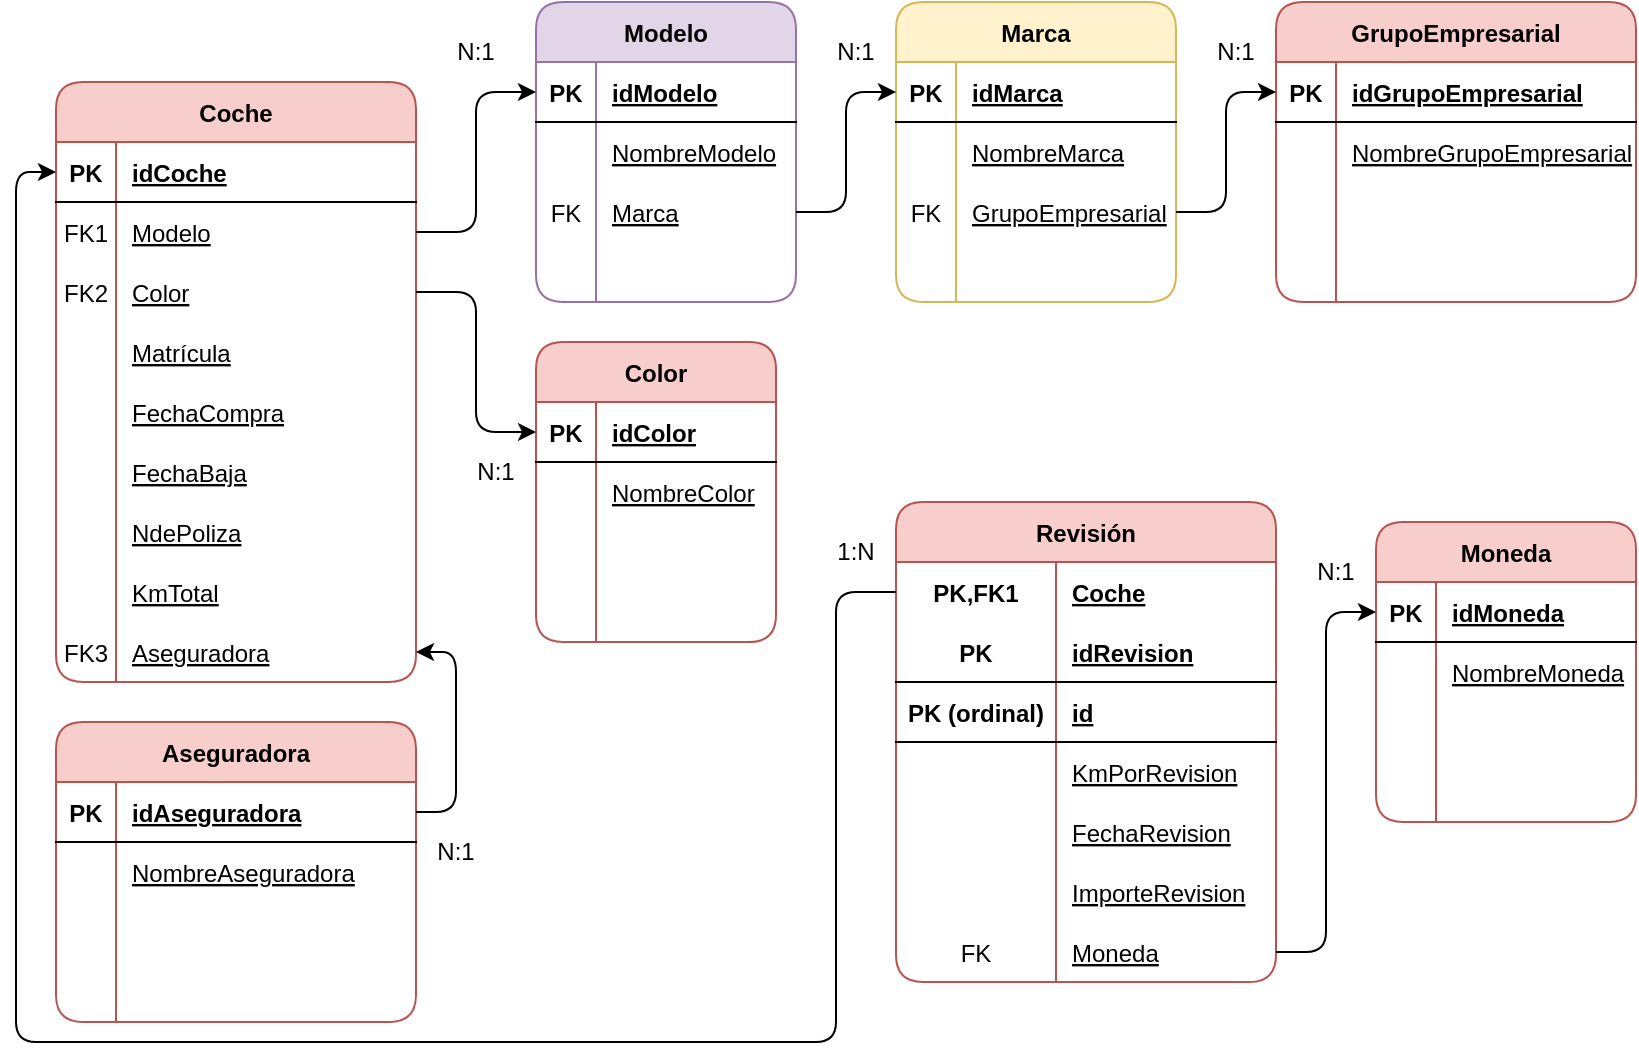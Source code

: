 <mxfile version="20.8.10" type="device"><diagram id="mhUlkjamxZg_datgWTIR" name="Página-1"><mxGraphModel dx="1120" dy="532" grid="1" gridSize="10" guides="1" tooltips="1" connect="1" arrows="1" fold="1" page="1" pageScale="1" pageWidth="850" pageHeight="1100" background="none" math="0" shadow="0"><root><mxCell id="0"/><mxCell id="1" parent="0"/><mxCell id="aN_rEs6TpznQqM1NYrfP-1" value="Coche" style="shape=table;startSize=30;container=1;collapsible=1;childLayout=tableLayout;fixedRows=1;rowLines=0;fontStyle=1;align=center;resizeLast=1;fillColor=#f8cecc;strokeColor=#b85450;rounded=1;" parent="1" vertex="1"><mxGeometry x="50" y="360" width="180" height="300" as="geometry"/></mxCell><mxCell id="aN_rEs6TpznQqM1NYrfP-2" value="" style="shape=tableRow;horizontal=0;startSize=0;swimlaneHead=0;swimlaneBody=0;fillColor=none;collapsible=0;dropTarget=0;points=[[0,0.5],[1,0.5]];portConstraint=eastwest;top=0;left=0;right=0;bottom=1;rounded=1;" parent="aN_rEs6TpznQqM1NYrfP-1" vertex="1"><mxGeometry y="30" width="180" height="30" as="geometry"/></mxCell><mxCell id="aN_rEs6TpznQqM1NYrfP-3" value="PK" style="shape=partialRectangle;connectable=0;fillColor=none;top=0;left=0;bottom=0;right=0;fontStyle=1;overflow=hidden;rounded=1;" parent="aN_rEs6TpznQqM1NYrfP-2" vertex="1"><mxGeometry width="30" height="30" as="geometry"><mxRectangle width="30" height="30" as="alternateBounds"/></mxGeometry></mxCell><mxCell id="aN_rEs6TpznQqM1NYrfP-4" value="idCoche" style="shape=partialRectangle;connectable=0;fillColor=none;top=0;left=0;bottom=0;right=0;align=left;spacingLeft=6;fontStyle=5;overflow=hidden;rounded=1;" parent="aN_rEs6TpznQqM1NYrfP-2" vertex="1"><mxGeometry x="30" width="150" height="30" as="geometry"><mxRectangle width="150" height="30" as="alternateBounds"/></mxGeometry></mxCell><mxCell id="aN_rEs6TpznQqM1NYrfP-5" value="" style="shape=tableRow;horizontal=0;startSize=0;swimlaneHead=0;swimlaneBody=0;fillColor=none;collapsible=0;dropTarget=0;points=[[0,0.5],[1,0.5]];portConstraint=eastwest;top=0;left=0;right=0;bottom=0;rounded=1;" parent="aN_rEs6TpznQqM1NYrfP-1" vertex="1"><mxGeometry y="60" width="180" height="30" as="geometry"/></mxCell><mxCell id="aN_rEs6TpznQqM1NYrfP-6" value="FK1" style="shape=partialRectangle;connectable=0;fillColor=none;top=0;left=0;bottom=0;right=0;editable=1;overflow=hidden;rounded=1;" parent="aN_rEs6TpznQqM1NYrfP-5" vertex="1"><mxGeometry width="30" height="30" as="geometry"><mxRectangle width="30" height="30" as="alternateBounds"/></mxGeometry></mxCell><mxCell id="aN_rEs6TpznQqM1NYrfP-7" value="Modelo" style="shape=partialRectangle;connectable=0;fillColor=none;top=0;left=0;bottom=0;right=0;align=left;spacingLeft=6;overflow=hidden;fontStyle=4;rounded=1;" parent="aN_rEs6TpznQqM1NYrfP-5" vertex="1"><mxGeometry x="30" width="150" height="30" as="geometry"><mxRectangle width="150" height="30" as="alternateBounds"/></mxGeometry></mxCell><mxCell id="aN_rEs6TpznQqM1NYrfP-8" value="" style="shape=tableRow;horizontal=0;startSize=0;swimlaneHead=0;swimlaneBody=0;fillColor=none;collapsible=0;dropTarget=0;points=[[0,0.5],[1,0.5]];portConstraint=eastwest;top=0;left=0;right=0;bottom=0;rounded=1;" parent="aN_rEs6TpznQqM1NYrfP-1" vertex="1"><mxGeometry y="90" width="180" height="30" as="geometry"/></mxCell><mxCell id="aN_rEs6TpznQqM1NYrfP-9" value="FK2" style="shape=partialRectangle;connectable=0;fillColor=none;top=0;left=0;bottom=0;right=0;editable=1;overflow=hidden;rounded=1;" parent="aN_rEs6TpznQqM1NYrfP-8" vertex="1"><mxGeometry width="30" height="30" as="geometry"><mxRectangle width="30" height="30" as="alternateBounds"/></mxGeometry></mxCell><mxCell id="aN_rEs6TpznQqM1NYrfP-10" value="Color" style="shape=partialRectangle;connectable=0;fillColor=none;top=0;left=0;bottom=0;right=0;align=left;spacingLeft=6;overflow=hidden;fontStyle=4;rounded=1;" parent="aN_rEs6TpznQqM1NYrfP-8" vertex="1"><mxGeometry x="30" width="150" height="30" as="geometry"><mxRectangle width="150" height="30" as="alternateBounds"/></mxGeometry></mxCell><mxCell id="aN_rEs6TpznQqM1NYrfP-11" value="" style="shape=tableRow;horizontal=0;startSize=0;swimlaneHead=0;swimlaneBody=0;fillColor=none;collapsible=0;dropTarget=0;points=[[0,0.5],[1,0.5]];portConstraint=eastwest;top=0;left=0;right=0;bottom=0;rounded=1;" parent="aN_rEs6TpznQqM1NYrfP-1" vertex="1"><mxGeometry y="120" width="180" height="30" as="geometry"/></mxCell><mxCell id="aN_rEs6TpznQqM1NYrfP-12" value="" style="shape=partialRectangle;connectable=0;fillColor=none;top=0;left=0;bottom=0;right=0;editable=1;overflow=hidden;rounded=1;" parent="aN_rEs6TpznQqM1NYrfP-11" vertex="1"><mxGeometry width="30" height="30" as="geometry"><mxRectangle width="30" height="30" as="alternateBounds"/></mxGeometry></mxCell><mxCell id="aN_rEs6TpznQqM1NYrfP-13" value="Matrícula" style="shape=partialRectangle;connectable=0;fillColor=none;top=0;left=0;bottom=0;right=0;align=left;spacingLeft=6;overflow=hidden;fontStyle=4;rounded=1;" parent="aN_rEs6TpznQqM1NYrfP-11" vertex="1"><mxGeometry x="30" width="150" height="30" as="geometry"><mxRectangle width="150" height="30" as="alternateBounds"/></mxGeometry></mxCell><mxCell id="aN_rEs6TpznQqM1NYrfP-17" value="" style="shape=tableRow;horizontal=0;startSize=0;swimlaneHead=0;swimlaneBody=0;fillColor=none;collapsible=0;dropTarget=0;points=[[0,0.5],[1,0.5]];portConstraint=eastwest;top=0;left=0;right=0;bottom=0;rounded=1;" parent="aN_rEs6TpznQqM1NYrfP-1" vertex="1"><mxGeometry y="150" width="180" height="30" as="geometry"/></mxCell><mxCell id="aN_rEs6TpznQqM1NYrfP-18" value="" style="shape=partialRectangle;connectable=0;fillColor=none;top=0;left=0;bottom=0;right=0;editable=1;overflow=hidden;rounded=1;" parent="aN_rEs6TpznQqM1NYrfP-17" vertex="1"><mxGeometry width="30" height="30" as="geometry"><mxRectangle width="30" height="30" as="alternateBounds"/></mxGeometry></mxCell><mxCell id="aN_rEs6TpznQqM1NYrfP-19" value="FechaCompra" style="shape=partialRectangle;connectable=0;fillColor=none;top=0;left=0;bottom=0;right=0;align=left;spacingLeft=6;overflow=hidden;fontStyle=4;rounded=1;" parent="aN_rEs6TpznQqM1NYrfP-17" vertex="1"><mxGeometry x="30" width="150" height="30" as="geometry"><mxRectangle width="150" height="30" as="alternateBounds"/></mxGeometry></mxCell><mxCell id="aN_rEs6TpznQqM1NYrfP-20" value="" style="shape=tableRow;horizontal=0;startSize=0;swimlaneHead=0;swimlaneBody=0;fillColor=none;collapsible=0;dropTarget=0;points=[[0,0.5],[1,0.5]];portConstraint=eastwest;top=0;left=0;right=0;bottom=0;rounded=1;" parent="aN_rEs6TpznQqM1NYrfP-1" vertex="1"><mxGeometry y="180" width="180" height="30" as="geometry"/></mxCell><mxCell id="aN_rEs6TpznQqM1NYrfP-21" value="" style="shape=partialRectangle;connectable=0;fillColor=none;top=0;left=0;bottom=0;right=0;editable=1;overflow=hidden;rounded=1;" parent="aN_rEs6TpznQqM1NYrfP-20" vertex="1"><mxGeometry width="30" height="30" as="geometry"><mxRectangle width="30" height="30" as="alternateBounds"/></mxGeometry></mxCell><mxCell id="aN_rEs6TpznQqM1NYrfP-22" value="FechaBaja" style="shape=partialRectangle;connectable=0;fillColor=none;top=0;left=0;bottom=0;right=0;align=left;spacingLeft=6;overflow=hidden;fontStyle=4;rounded=1;" parent="aN_rEs6TpznQqM1NYrfP-20" vertex="1"><mxGeometry x="30" width="150" height="30" as="geometry"><mxRectangle width="150" height="30" as="alternateBounds"/></mxGeometry></mxCell><mxCell id="aN_rEs6TpznQqM1NYrfP-45" value="" style="shape=tableRow;horizontal=0;startSize=0;swimlaneHead=0;swimlaneBody=0;fillColor=none;collapsible=0;dropTarget=0;points=[[0,0.5],[1,0.5]];portConstraint=eastwest;top=0;left=0;right=0;bottom=0;rounded=1;" parent="aN_rEs6TpznQqM1NYrfP-1" vertex="1"><mxGeometry y="210" width="180" height="30" as="geometry"/></mxCell><mxCell id="aN_rEs6TpznQqM1NYrfP-46" value="" style="shape=partialRectangle;connectable=0;fillColor=none;top=0;left=0;bottom=0;right=0;editable=1;overflow=hidden;rounded=1;" parent="aN_rEs6TpznQqM1NYrfP-45" vertex="1"><mxGeometry width="30" height="30" as="geometry"><mxRectangle width="30" height="30" as="alternateBounds"/></mxGeometry></mxCell><mxCell id="aN_rEs6TpznQqM1NYrfP-47" value="NdePoliza" style="shape=partialRectangle;connectable=0;fillColor=none;top=0;left=0;bottom=0;right=0;align=left;spacingLeft=6;overflow=hidden;fontStyle=4;rounded=1;" parent="aN_rEs6TpznQqM1NYrfP-45" vertex="1"><mxGeometry x="30" width="150" height="30" as="geometry"><mxRectangle width="150" height="30" as="alternateBounds"/></mxGeometry></mxCell><mxCell id="aN_rEs6TpznQqM1NYrfP-14" value="" style="shape=tableRow;horizontal=0;startSize=0;swimlaneHead=0;swimlaneBody=0;fillColor=none;collapsible=0;dropTarget=0;points=[[0,0.5],[1,0.5]];portConstraint=eastwest;top=0;left=0;right=0;bottom=0;rounded=1;" parent="aN_rEs6TpznQqM1NYrfP-1" vertex="1"><mxGeometry y="240" width="180" height="30" as="geometry"/></mxCell><mxCell id="aN_rEs6TpznQqM1NYrfP-15" value="" style="shape=partialRectangle;connectable=0;fillColor=none;top=0;left=0;bottom=0;right=0;editable=1;overflow=hidden;rounded=1;" parent="aN_rEs6TpznQqM1NYrfP-14" vertex="1"><mxGeometry width="30" height="30" as="geometry"><mxRectangle width="30" height="30" as="alternateBounds"/></mxGeometry></mxCell><mxCell id="aN_rEs6TpznQqM1NYrfP-16" value="KmTotal" style="shape=partialRectangle;connectable=0;fillColor=none;top=0;left=0;bottom=0;right=0;align=left;spacingLeft=6;overflow=hidden;fontStyle=4;rounded=1;" parent="aN_rEs6TpznQqM1NYrfP-14" vertex="1"><mxGeometry x="30" width="150" height="30" as="geometry"><mxRectangle width="150" height="30" as="alternateBounds"/></mxGeometry></mxCell><mxCell id="aN_rEs6TpznQqM1NYrfP-48" value="" style="shape=tableRow;horizontal=0;startSize=0;swimlaneHead=0;swimlaneBody=0;fillColor=none;collapsible=0;dropTarget=0;points=[[0,0.5],[1,0.5]];portConstraint=eastwest;top=0;left=0;right=0;bottom=0;rounded=1;" parent="aN_rEs6TpznQqM1NYrfP-1" vertex="1"><mxGeometry y="270" width="180" height="30" as="geometry"/></mxCell><mxCell id="aN_rEs6TpznQqM1NYrfP-49" value="FK3" style="shape=partialRectangle;connectable=0;fillColor=none;top=0;left=0;bottom=0;right=0;editable=1;overflow=hidden;rounded=1;" parent="aN_rEs6TpznQqM1NYrfP-48" vertex="1"><mxGeometry width="30" height="30" as="geometry"><mxRectangle width="30" height="30" as="alternateBounds"/></mxGeometry></mxCell><mxCell id="aN_rEs6TpznQqM1NYrfP-50" value="Aseguradora" style="shape=partialRectangle;connectable=0;fillColor=none;top=0;left=0;bottom=0;right=0;align=left;spacingLeft=6;overflow=hidden;fontStyle=4;rounded=1;" parent="aN_rEs6TpznQqM1NYrfP-48" vertex="1"><mxGeometry x="30" width="150" height="30" as="geometry"><mxRectangle width="150" height="30" as="alternateBounds"/></mxGeometry></mxCell><mxCell id="aN_rEs6TpznQqM1NYrfP-51" value="Modelo" style="shape=table;startSize=30;container=1;collapsible=1;childLayout=tableLayout;fixedRows=1;rowLines=0;fontStyle=1;align=center;resizeLast=1;fillColor=#e1d5e7;strokeColor=#9673a6;rounded=1;" parent="1" vertex="1"><mxGeometry x="290" y="320" width="130" height="150" as="geometry"/></mxCell><mxCell id="aN_rEs6TpznQqM1NYrfP-52" value="" style="shape=tableRow;horizontal=0;startSize=0;swimlaneHead=0;swimlaneBody=0;fillColor=none;collapsible=0;dropTarget=0;points=[[0,0.5],[1,0.5]];portConstraint=eastwest;top=0;left=0;right=0;bottom=1;rounded=1;" parent="aN_rEs6TpznQqM1NYrfP-51" vertex="1"><mxGeometry y="30" width="130" height="30" as="geometry"/></mxCell><mxCell id="aN_rEs6TpznQqM1NYrfP-53" value="PK" style="shape=partialRectangle;connectable=0;fillColor=none;top=0;left=0;bottom=0;right=0;fontStyle=1;overflow=hidden;rounded=1;" parent="aN_rEs6TpznQqM1NYrfP-52" vertex="1"><mxGeometry width="30" height="30" as="geometry"><mxRectangle width="30" height="30" as="alternateBounds"/></mxGeometry></mxCell><mxCell id="aN_rEs6TpznQqM1NYrfP-54" value="idModelo" style="shape=partialRectangle;connectable=0;fillColor=none;top=0;left=0;bottom=0;right=0;align=left;spacingLeft=6;fontStyle=5;overflow=hidden;rounded=1;" parent="aN_rEs6TpznQqM1NYrfP-52" vertex="1"><mxGeometry x="30" width="100" height="30" as="geometry"><mxRectangle width="100" height="30" as="alternateBounds"/></mxGeometry></mxCell><mxCell id="aN_rEs6TpznQqM1NYrfP-55" value="" style="shape=tableRow;horizontal=0;startSize=0;swimlaneHead=0;swimlaneBody=0;fillColor=none;collapsible=0;dropTarget=0;points=[[0,0.5],[1,0.5]];portConstraint=eastwest;top=0;left=0;right=0;bottom=0;rounded=1;" parent="aN_rEs6TpznQqM1NYrfP-51" vertex="1"><mxGeometry y="60" width="130" height="30" as="geometry"/></mxCell><mxCell id="aN_rEs6TpznQqM1NYrfP-56" value="" style="shape=partialRectangle;connectable=0;fillColor=none;top=0;left=0;bottom=0;right=0;editable=1;overflow=hidden;rounded=1;" parent="aN_rEs6TpznQqM1NYrfP-55" vertex="1"><mxGeometry width="30" height="30" as="geometry"><mxRectangle width="30" height="30" as="alternateBounds"/></mxGeometry></mxCell><mxCell id="aN_rEs6TpznQqM1NYrfP-57" value="NombreModelo" style="shape=partialRectangle;connectable=0;fillColor=none;top=0;left=0;bottom=0;right=0;align=left;spacingLeft=6;overflow=hidden;fontStyle=4;rounded=1;" parent="aN_rEs6TpznQqM1NYrfP-55" vertex="1"><mxGeometry x="30" width="100" height="30" as="geometry"><mxRectangle width="100" height="30" as="alternateBounds"/></mxGeometry></mxCell><mxCell id="aN_rEs6TpznQqM1NYrfP-58" value="" style="shape=tableRow;horizontal=0;startSize=0;swimlaneHead=0;swimlaneBody=0;fillColor=none;collapsible=0;dropTarget=0;points=[[0,0.5],[1,0.5]];portConstraint=eastwest;top=0;left=0;right=0;bottom=0;rounded=1;" parent="aN_rEs6TpznQqM1NYrfP-51" vertex="1"><mxGeometry y="90" width="130" height="30" as="geometry"/></mxCell><mxCell id="aN_rEs6TpznQqM1NYrfP-59" value="FK" style="shape=partialRectangle;connectable=0;fillColor=none;top=0;left=0;bottom=0;right=0;editable=1;overflow=hidden;rounded=1;" parent="aN_rEs6TpznQqM1NYrfP-58" vertex="1"><mxGeometry width="30" height="30" as="geometry"><mxRectangle width="30" height="30" as="alternateBounds"/></mxGeometry></mxCell><mxCell id="aN_rEs6TpznQqM1NYrfP-60" value="Marca" style="shape=partialRectangle;connectable=0;fillColor=none;top=0;left=0;bottom=0;right=0;align=left;spacingLeft=6;overflow=hidden;fontStyle=4;rounded=1;" parent="aN_rEs6TpznQqM1NYrfP-58" vertex="1"><mxGeometry x="30" width="100" height="30" as="geometry"><mxRectangle width="100" height="30" as="alternateBounds"/></mxGeometry></mxCell><mxCell id="aN_rEs6TpznQqM1NYrfP-61" value="" style="shape=tableRow;horizontal=0;startSize=0;swimlaneHead=0;swimlaneBody=0;fillColor=none;collapsible=0;dropTarget=0;points=[[0,0.5],[1,0.5]];portConstraint=eastwest;top=0;left=0;right=0;bottom=0;rounded=1;" parent="aN_rEs6TpznQqM1NYrfP-51" vertex="1"><mxGeometry y="120" width="130" height="30" as="geometry"/></mxCell><mxCell id="aN_rEs6TpznQqM1NYrfP-62" value="" style="shape=partialRectangle;connectable=0;fillColor=none;top=0;left=0;bottom=0;right=0;editable=1;overflow=hidden;rounded=1;" parent="aN_rEs6TpznQqM1NYrfP-61" vertex="1"><mxGeometry width="30" height="30" as="geometry"><mxRectangle width="30" height="30" as="alternateBounds"/></mxGeometry></mxCell><mxCell id="aN_rEs6TpznQqM1NYrfP-63" value="" style="shape=partialRectangle;connectable=0;fillColor=none;top=0;left=0;bottom=0;right=0;align=left;spacingLeft=6;overflow=hidden;rounded=1;" parent="aN_rEs6TpznQqM1NYrfP-61" vertex="1"><mxGeometry x="30" width="100" height="30" as="geometry"><mxRectangle width="100" height="30" as="alternateBounds"/></mxGeometry></mxCell><mxCell id="aN_rEs6TpznQqM1NYrfP-65" value="Marca" style="shape=table;startSize=30;container=1;collapsible=1;childLayout=tableLayout;fixedRows=1;rowLines=0;fontStyle=1;align=center;resizeLast=1;fillColor=#fff2cc;strokeColor=#d6b656;rounded=1;" parent="1" vertex="1"><mxGeometry x="470" y="320" width="140" height="150" as="geometry"/></mxCell><mxCell id="aN_rEs6TpznQqM1NYrfP-66" value="" style="shape=tableRow;horizontal=0;startSize=0;swimlaneHead=0;swimlaneBody=0;fillColor=none;collapsible=0;dropTarget=0;points=[[0,0.5],[1,0.5]];portConstraint=eastwest;top=0;left=0;right=0;bottom=1;rounded=1;" parent="aN_rEs6TpznQqM1NYrfP-65" vertex="1"><mxGeometry y="30" width="140" height="30" as="geometry"/></mxCell><mxCell id="aN_rEs6TpznQqM1NYrfP-67" value="PK" style="shape=partialRectangle;connectable=0;fillColor=none;top=0;left=0;bottom=0;right=0;fontStyle=1;overflow=hidden;rounded=1;" parent="aN_rEs6TpznQqM1NYrfP-66" vertex="1"><mxGeometry width="30" height="30" as="geometry"><mxRectangle width="30" height="30" as="alternateBounds"/></mxGeometry></mxCell><mxCell id="aN_rEs6TpznQqM1NYrfP-68" value="idMarca" style="shape=partialRectangle;connectable=0;fillColor=none;top=0;left=0;bottom=0;right=0;align=left;spacingLeft=6;fontStyle=5;overflow=hidden;rounded=1;" parent="aN_rEs6TpznQqM1NYrfP-66" vertex="1"><mxGeometry x="30" width="110" height="30" as="geometry"><mxRectangle width="110" height="30" as="alternateBounds"/></mxGeometry></mxCell><mxCell id="aN_rEs6TpznQqM1NYrfP-69" value="" style="shape=tableRow;horizontal=0;startSize=0;swimlaneHead=0;swimlaneBody=0;fillColor=none;collapsible=0;dropTarget=0;points=[[0,0.5],[1,0.5]];portConstraint=eastwest;top=0;left=0;right=0;bottom=0;rounded=1;" parent="aN_rEs6TpznQqM1NYrfP-65" vertex="1"><mxGeometry y="60" width="140" height="30" as="geometry"/></mxCell><mxCell id="aN_rEs6TpznQqM1NYrfP-70" value="" style="shape=partialRectangle;connectable=0;fillColor=none;top=0;left=0;bottom=0;right=0;editable=1;overflow=hidden;rounded=1;" parent="aN_rEs6TpznQqM1NYrfP-69" vertex="1"><mxGeometry width="30" height="30" as="geometry"><mxRectangle width="30" height="30" as="alternateBounds"/></mxGeometry></mxCell><mxCell id="aN_rEs6TpznQqM1NYrfP-71" value="NombreMarca" style="shape=partialRectangle;connectable=0;fillColor=none;top=0;left=0;bottom=0;right=0;align=left;spacingLeft=6;overflow=hidden;fontStyle=4;rounded=1;" parent="aN_rEs6TpznQqM1NYrfP-69" vertex="1"><mxGeometry x="30" width="110" height="30" as="geometry"><mxRectangle width="110" height="30" as="alternateBounds"/></mxGeometry></mxCell><mxCell id="aN_rEs6TpznQqM1NYrfP-72" value="" style="shape=tableRow;horizontal=0;startSize=0;swimlaneHead=0;swimlaneBody=0;fillColor=none;collapsible=0;dropTarget=0;points=[[0,0.5],[1,0.5]];portConstraint=eastwest;top=0;left=0;right=0;bottom=0;rounded=1;" parent="aN_rEs6TpznQqM1NYrfP-65" vertex="1"><mxGeometry y="90" width="140" height="30" as="geometry"/></mxCell><mxCell id="aN_rEs6TpznQqM1NYrfP-73" value="FK" style="shape=partialRectangle;connectable=0;fillColor=none;top=0;left=0;bottom=0;right=0;editable=1;overflow=hidden;rounded=1;" parent="aN_rEs6TpznQqM1NYrfP-72" vertex="1"><mxGeometry width="30" height="30" as="geometry"><mxRectangle width="30" height="30" as="alternateBounds"/></mxGeometry></mxCell><mxCell id="aN_rEs6TpznQqM1NYrfP-74" value="GrupoEmpresarial" style="shape=partialRectangle;connectable=0;fillColor=none;top=0;left=0;bottom=0;right=0;align=left;spacingLeft=6;overflow=hidden;fontStyle=4;rounded=1;" parent="aN_rEs6TpznQqM1NYrfP-72" vertex="1"><mxGeometry x="30" width="110" height="30" as="geometry"><mxRectangle width="110" height="30" as="alternateBounds"/></mxGeometry></mxCell><mxCell id="aN_rEs6TpznQqM1NYrfP-75" value="" style="shape=tableRow;horizontal=0;startSize=0;swimlaneHead=0;swimlaneBody=0;fillColor=none;collapsible=0;dropTarget=0;points=[[0,0.5],[1,0.5]];portConstraint=eastwest;top=0;left=0;right=0;bottom=0;rounded=1;" parent="aN_rEs6TpznQqM1NYrfP-65" vertex="1"><mxGeometry y="120" width="140" height="30" as="geometry"/></mxCell><mxCell id="aN_rEs6TpznQqM1NYrfP-76" value="" style="shape=partialRectangle;connectable=0;fillColor=none;top=0;left=0;bottom=0;right=0;editable=1;overflow=hidden;rounded=1;" parent="aN_rEs6TpznQqM1NYrfP-75" vertex="1"><mxGeometry width="30" height="30" as="geometry"><mxRectangle width="30" height="30" as="alternateBounds"/></mxGeometry></mxCell><mxCell id="aN_rEs6TpznQqM1NYrfP-77" value="" style="shape=partialRectangle;connectable=0;fillColor=none;top=0;left=0;bottom=0;right=0;align=left;spacingLeft=6;overflow=hidden;rounded=1;" parent="aN_rEs6TpznQqM1NYrfP-75" vertex="1"><mxGeometry x="30" width="110" height="30" as="geometry"><mxRectangle width="110" height="30" as="alternateBounds"/></mxGeometry></mxCell><mxCell id="aN_rEs6TpznQqM1NYrfP-80" value="GrupoEmpresarial" style="shape=table;startSize=30;container=1;collapsible=1;childLayout=tableLayout;fixedRows=1;rowLines=0;fontStyle=1;align=center;resizeLast=1;fillColor=#f8cecc;strokeColor=#b85450;rounded=1;" parent="1" vertex="1"><mxGeometry x="660" y="320" width="180" height="150" as="geometry"/></mxCell><mxCell id="aN_rEs6TpznQqM1NYrfP-81" value="" style="shape=tableRow;horizontal=0;startSize=0;swimlaneHead=0;swimlaneBody=0;fillColor=none;collapsible=0;dropTarget=0;points=[[0,0.5],[1,0.5]];portConstraint=eastwest;top=0;left=0;right=0;bottom=1;rounded=1;" parent="aN_rEs6TpznQqM1NYrfP-80" vertex="1"><mxGeometry y="30" width="180" height="30" as="geometry"/></mxCell><mxCell id="aN_rEs6TpznQqM1NYrfP-82" value="PK" style="shape=partialRectangle;connectable=0;fillColor=none;top=0;left=0;bottom=0;right=0;fontStyle=1;overflow=hidden;rounded=1;" parent="aN_rEs6TpznQqM1NYrfP-81" vertex="1"><mxGeometry width="30" height="30" as="geometry"><mxRectangle width="30" height="30" as="alternateBounds"/></mxGeometry></mxCell><mxCell id="aN_rEs6TpznQqM1NYrfP-83" value="idGrupoEmpresarial" style="shape=partialRectangle;connectable=0;fillColor=none;top=0;left=0;bottom=0;right=0;align=left;spacingLeft=6;fontStyle=5;overflow=hidden;rounded=1;" parent="aN_rEs6TpznQqM1NYrfP-81" vertex="1"><mxGeometry x="30" width="150" height="30" as="geometry"><mxRectangle width="150" height="30" as="alternateBounds"/></mxGeometry></mxCell><mxCell id="aN_rEs6TpznQqM1NYrfP-84" value="" style="shape=tableRow;horizontal=0;startSize=0;swimlaneHead=0;swimlaneBody=0;fillColor=none;collapsible=0;dropTarget=0;points=[[0,0.5],[1,0.5]];portConstraint=eastwest;top=0;left=0;right=0;bottom=0;rounded=1;" parent="aN_rEs6TpznQqM1NYrfP-80" vertex="1"><mxGeometry y="60" width="180" height="30" as="geometry"/></mxCell><mxCell id="aN_rEs6TpznQqM1NYrfP-85" value="" style="shape=partialRectangle;connectable=0;fillColor=none;top=0;left=0;bottom=0;right=0;editable=1;overflow=hidden;rounded=1;" parent="aN_rEs6TpznQqM1NYrfP-84" vertex="1"><mxGeometry width="30" height="30" as="geometry"><mxRectangle width="30" height="30" as="alternateBounds"/></mxGeometry></mxCell><mxCell id="aN_rEs6TpznQqM1NYrfP-86" value="NombreGrupoEmpresarial" style="shape=partialRectangle;connectable=0;fillColor=none;top=0;left=0;bottom=0;right=0;align=left;spacingLeft=6;overflow=hidden;fontStyle=4;rounded=1;" parent="aN_rEs6TpznQqM1NYrfP-84" vertex="1"><mxGeometry x="30" width="150" height="30" as="geometry"><mxRectangle width="150" height="30" as="alternateBounds"/></mxGeometry></mxCell><mxCell id="aN_rEs6TpznQqM1NYrfP-87" value="" style="shape=tableRow;horizontal=0;startSize=0;swimlaneHead=0;swimlaneBody=0;fillColor=none;collapsible=0;dropTarget=0;points=[[0,0.5],[1,0.5]];portConstraint=eastwest;top=0;left=0;right=0;bottom=0;rounded=1;" parent="aN_rEs6TpznQqM1NYrfP-80" vertex="1"><mxGeometry y="90" width="180" height="30" as="geometry"/></mxCell><mxCell id="aN_rEs6TpznQqM1NYrfP-88" value="" style="shape=partialRectangle;connectable=0;fillColor=none;top=0;left=0;bottom=0;right=0;editable=1;overflow=hidden;rounded=1;" parent="aN_rEs6TpznQqM1NYrfP-87" vertex="1"><mxGeometry width="30" height="30" as="geometry"><mxRectangle width="30" height="30" as="alternateBounds"/></mxGeometry></mxCell><mxCell id="aN_rEs6TpznQqM1NYrfP-89" value="" style="shape=partialRectangle;connectable=0;fillColor=none;top=0;left=0;bottom=0;right=0;align=left;spacingLeft=6;overflow=hidden;fontStyle=4;rounded=1;" parent="aN_rEs6TpznQqM1NYrfP-87" vertex="1"><mxGeometry x="30" width="150" height="30" as="geometry"><mxRectangle width="150" height="30" as="alternateBounds"/></mxGeometry></mxCell><mxCell id="aN_rEs6TpznQqM1NYrfP-90" value="" style="shape=tableRow;horizontal=0;startSize=0;swimlaneHead=0;swimlaneBody=0;fillColor=none;collapsible=0;dropTarget=0;points=[[0,0.5],[1,0.5]];portConstraint=eastwest;top=0;left=0;right=0;bottom=0;rounded=1;" parent="aN_rEs6TpznQqM1NYrfP-80" vertex="1"><mxGeometry y="120" width="180" height="30" as="geometry"/></mxCell><mxCell id="aN_rEs6TpznQqM1NYrfP-91" value="" style="shape=partialRectangle;connectable=0;fillColor=none;top=0;left=0;bottom=0;right=0;editable=1;overflow=hidden;rounded=1;" parent="aN_rEs6TpznQqM1NYrfP-90" vertex="1"><mxGeometry width="30" height="30" as="geometry"><mxRectangle width="30" height="30" as="alternateBounds"/></mxGeometry></mxCell><mxCell id="aN_rEs6TpznQqM1NYrfP-92" value="" style="shape=partialRectangle;connectable=0;fillColor=none;top=0;left=0;bottom=0;right=0;align=left;spacingLeft=6;overflow=hidden;rounded=1;" parent="aN_rEs6TpznQqM1NYrfP-90" vertex="1"><mxGeometry x="30" width="150" height="30" as="geometry"><mxRectangle width="150" height="30" as="alternateBounds"/></mxGeometry></mxCell><mxCell id="aN_rEs6TpznQqM1NYrfP-94" value="Color" style="shape=table;startSize=30;container=1;collapsible=1;childLayout=tableLayout;fixedRows=1;rowLines=0;fontStyle=1;align=center;resizeLast=1;fillColor=#f8cecc;strokeColor=#b85450;rounded=1;" parent="1" vertex="1"><mxGeometry x="290" y="490" width="120" height="150" as="geometry"/></mxCell><mxCell id="aN_rEs6TpznQqM1NYrfP-95" value="" style="shape=tableRow;horizontal=0;startSize=0;swimlaneHead=0;swimlaneBody=0;fillColor=none;collapsible=0;dropTarget=0;points=[[0,0.5],[1,0.5]];portConstraint=eastwest;top=0;left=0;right=0;bottom=1;rounded=1;" parent="aN_rEs6TpznQqM1NYrfP-94" vertex="1"><mxGeometry y="30" width="120" height="30" as="geometry"/></mxCell><mxCell id="aN_rEs6TpznQqM1NYrfP-96" value="PK" style="shape=partialRectangle;connectable=0;fillColor=none;top=0;left=0;bottom=0;right=0;fontStyle=1;overflow=hidden;rounded=1;" parent="aN_rEs6TpznQqM1NYrfP-95" vertex="1"><mxGeometry width="30" height="30" as="geometry"><mxRectangle width="30" height="30" as="alternateBounds"/></mxGeometry></mxCell><mxCell id="aN_rEs6TpznQqM1NYrfP-97" value="idColor" style="shape=partialRectangle;connectable=0;fillColor=none;top=0;left=0;bottom=0;right=0;align=left;spacingLeft=6;fontStyle=5;overflow=hidden;rounded=1;" parent="aN_rEs6TpznQqM1NYrfP-95" vertex="1"><mxGeometry x="30" width="90" height="30" as="geometry"><mxRectangle width="90" height="30" as="alternateBounds"/></mxGeometry></mxCell><mxCell id="aN_rEs6TpznQqM1NYrfP-98" value="" style="shape=tableRow;horizontal=0;startSize=0;swimlaneHead=0;swimlaneBody=0;fillColor=none;collapsible=0;dropTarget=0;points=[[0,0.5],[1,0.5]];portConstraint=eastwest;top=0;left=0;right=0;bottom=0;rounded=1;" parent="aN_rEs6TpznQqM1NYrfP-94" vertex="1"><mxGeometry y="60" width="120" height="30" as="geometry"/></mxCell><mxCell id="aN_rEs6TpznQqM1NYrfP-99" value="" style="shape=partialRectangle;connectable=0;fillColor=none;top=0;left=0;bottom=0;right=0;editable=1;overflow=hidden;rounded=1;" parent="aN_rEs6TpznQqM1NYrfP-98" vertex="1"><mxGeometry width="30" height="30" as="geometry"><mxRectangle width="30" height="30" as="alternateBounds"/></mxGeometry></mxCell><mxCell id="aN_rEs6TpznQqM1NYrfP-100" value="NombreColor" style="shape=partialRectangle;connectable=0;fillColor=none;top=0;left=0;bottom=0;right=0;align=left;spacingLeft=6;overflow=hidden;fontStyle=4;rounded=1;" parent="aN_rEs6TpznQqM1NYrfP-98" vertex="1"><mxGeometry x="30" width="90" height="30" as="geometry"><mxRectangle width="90" height="30" as="alternateBounds"/></mxGeometry></mxCell><mxCell id="aN_rEs6TpznQqM1NYrfP-101" value="" style="shape=tableRow;horizontal=0;startSize=0;swimlaneHead=0;swimlaneBody=0;fillColor=none;collapsible=0;dropTarget=0;points=[[0,0.5],[1,0.5]];portConstraint=eastwest;top=0;left=0;right=0;bottom=0;rounded=1;" parent="aN_rEs6TpznQqM1NYrfP-94" vertex="1"><mxGeometry y="90" width="120" height="30" as="geometry"/></mxCell><mxCell id="aN_rEs6TpznQqM1NYrfP-102" value="" style="shape=partialRectangle;connectable=0;fillColor=none;top=0;left=0;bottom=0;right=0;editable=1;overflow=hidden;rounded=1;" parent="aN_rEs6TpznQqM1NYrfP-101" vertex="1"><mxGeometry width="30" height="30" as="geometry"><mxRectangle width="30" height="30" as="alternateBounds"/></mxGeometry></mxCell><mxCell id="aN_rEs6TpznQqM1NYrfP-103" value="" style="shape=partialRectangle;connectable=0;fillColor=none;top=0;left=0;bottom=0;right=0;align=left;spacingLeft=6;overflow=hidden;rounded=1;" parent="aN_rEs6TpznQqM1NYrfP-101" vertex="1"><mxGeometry x="30" width="90" height="30" as="geometry"><mxRectangle width="90" height="30" as="alternateBounds"/></mxGeometry></mxCell><mxCell id="aN_rEs6TpznQqM1NYrfP-104" value="" style="shape=tableRow;horizontal=0;startSize=0;swimlaneHead=0;swimlaneBody=0;fillColor=none;collapsible=0;dropTarget=0;points=[[0,0.5],[1,0.5]];portConstraint=eastwest;top=0;left=0;right=0;bottom=0;rounded=1;" parent="aN_rEs6TpznQqM1NYrfP-94" vertex="1"><mxGeometry y="120" width="120" height="30" as="geometry"/></mxCell><mxCell id="aN_rEs6TpznQqM1NYrfP-105" value="" style="shape=partialRectangle;connectable=0;fillColor=none;top=0;left=0;bottom=0;right=0;editable=1;overflow=hidden;rounded=1;" parent="aN_rEs6TpznQqM1NYrfP-104" vertex="1"><mxGeometry width="30" height="30" as="geometry"><mxRectangle width="30" height="30" as="alternateBounds"/></mxGeometry></mxCell><mxCell id="aN_rEs6TpznQqM1NYrfP-106" value="" style="shape=partialRectangle;connectable=0;fillColor=none;top=0;left=0;bottom=0;right=0;align=left;spacingLeft=6;overflow=hidden;rounded=1;" parent="aN_rEs6TpznQqM1NYrfP-104" vertex="1"><mxGeometry x="30" width="90" height="30" as="geometry"><mxRectangle width="90" height="30" as="alternateBounds"/></mxGeometry></mxCell><mxCell id="aN_rEs6TpznQqM1NYrfP-109" value="Aseguradora" style="shape=table;startSize=30;container=1;collapsible=1;childLayout=tableLayout;fixedRows=1;rowLines=0;fontStyle=1;align=center;resizeLast=1;fillColor=#f8cecc;strokeColor=#b85450;rounded=1;" parent="1" vertex="1"><mxGeometry x="50" y="680" width="180" height="150" as="geometry"/></mxCell><mxCell id="aN_rEs6TpznQqM1NYrfP-110" value="" style="shape=tableRow;horizontal=0;startSize=0;swimlaneHead=0;swimlaneBody=0;fillColor=none;collapsible=0;dropTarget=0;points=[[0,0.5],[1,0.5]];portConstraint=eastwest;top=0;left=0;right=0;bottom=1;rounded=1;" parent="aN_rEs6TpznQqM1NYrfP-109" vertex="1"><mxGeometry y="30" width="180" height="30" as="geometry"/></mxCell><mxCell id="aN_rEs6TpznQqM1NYrfP-111" value="PK" style="shape=partialRectangle;connectable=0;fillColor=none;top=0;left=0;bottom=0;right=0;fontStyle=1;overflow=hidden;rounded=1;" parent="aN_rEs6TpznQqM1NYrfP-110" vertex="1"><mxGeometry width="30" height="30" as="geometry"><mxRectangle width="30" height="30" as="alternateBounds"/></mxGeometry></mxCell><mxCell id="aN_rEs6TpznQqM1NYrfP-112" value="idAseguradora" style="shape=partialRectangle;connectable=0;fillColor=none;top=0;left=0;bottom=0;right=0;align=left;spacingLeft=6;fontStyle=5;overflow=hidden;rounded=1;" parent="aN_rEs6TpznQqM1NYrfP-110" vertex="1"><mxGeometry x="30" width="150" height="30" as="geometry"><mxRectangle width="150" height="30" as="alternateBounds"/></mxGeometry></mxCell><mxCell id="aN_rEs6TpznQqM1NYrfP-113" value="" style="shape=tableRow;horizontal=0;startSize=0;swimlaneHead=0;swimlaneBody=0;fillColor=none;collapsible=0;dropTarget=0;points=[[0,0.5],[1,0.5]];portConstraint=eastwest;top=0;left=0;right=0;bottom=0;rounded=1;" parent="aN_rEs6TpznQqM1NYrfP-109" vertex="1"><mxGeometry y="60" width="180" height="30" as="geometry"/></mxCell><mxCell id="aN_rEs6TpznQqM1NYrfP-114" value="" style="shape=partialRectangle;connectable=0;fillColor=none;top=0;left=0;bottom=0;right=0;editable=1;overflow=hidden;rounded=1;" parent="aN_rEs6TpznQqM1NYrfP-113" vertex="1"><mxGeometry width="30" height="30" as="geometry"><mxRectangle width="30" height="30" as="alternateBounds"/></mxGeometry></mxCell><mxCell id="aN_rEs6TpznQqM1NYrfP-115" value="NombreAseguradora" style="shape=partialRectangle;connectable=0;fillColor=none;top=0;left=0;bottom=0;right=0;align=left;spacingLeft=6;overflow=hidden;fontStyle=4;rounded=1;" parent="aN_rEs6TpznQqM1NYrfP-113" vertex="1"><mxGeometry x="30" width="150" height="30" as="geometry"><mxRectangle width="150" height="30" as="alternateBounds"/></mxGeometry></mxCell><mxCell id="aN_rEs6TpznQqM1NYrfP-116" value="" style="shape=tableRow;horizontal=0;startSize=0;swimlaneHead=0;swimlaneBody=0;fillColor=none;collapsible=0;dropTarget=0;points=[[0,0.5],[1,0.5]];portConstraint=eastwest;top=0;left=0;right=0;bottom=0;rounded=1;" parent="aN_rEs6TpznQqM1NYrfP-109" vertex="1"><mxGeometry y="90" width="180" height="30" as="geometry"/></mxCell><mxCell id="aN_rEs6TpznQqM1NYrfP-117" value="" style="shape=partialRectangle;connectable=0;fillColor=none;top=0;left=0;bottom=0;right=0;editable=1;overflow=hidden;rounded=1;" parent="aN_rEs6TpznQqM1NYrfP-116" vertex="1"><mxGeometry width="30" height="30" as="geometry"><mxRectangle width="30" height="30" as="alternateBounds"/></mxGeometry></mxCell><mxCell id="aN_rEs6TpznQqM1NYrfP-118" value="" style="shape=partialRectangle;connectable=0;fillColor=none;top=0;left=0;bottom=0;right=0;align=left;spacingLeft=6;overflow=hidden;rounded=1;" parent="aN_rEs6TpznQqM1NYrfP-116" vertex="1"><mxGeometry x="30" width="150" height="30" as="geometry"><mxRectangle width="150" height="30" as="alternateBounds"/></mxGeometry></mxCell><mxCell id="aN_rEs6TpznQqM1NYrfP-119" value="" style="shape=tableRow;horizontal=0;startSize=0;swimlaneHead=0;swimlaneBody=0;fillColor=none;collapsible=0;dropTarget=0;points=[[0,0.5],[1,0.5]];portConstraint=eastwest;top=0;left=0;right=0;bottom=0;rounded=1;" parent="aN_rEs6TpznQqM1NYrfP-109" vertex="1"><mxGeometry y="120" width="180" height="30" as="geometry"/></mxCell><mxCell id="aN_rEs6TpznQqM1NYrfP-120" value="" style="shape=partialRectangle;connectable=0;fillColor=none;top=0;left=0;bottom=0;right=0;editable=1;overflow=hidden;rounded=1;" parent="aN_rEs6TpznQqM1NYrfP-119" vertex="1"><mxGeometry width="30" height="30" as="geometry"><mxRectangle width="30" height="30" as="alternateBounds"/></mxGeometry></mxCell><mxCell id="aN_rEs6TpznQqM1NYrfP-121" value="" style="shape=partialRectangle;connectable=0;fillColor=none;top=0;left=0;bottom=0;right=0;align=left;spacingLeft=6;overflow=hidden;rounded=1;" parent="aN_rEs6TpznQqM1NYrfP-119" vertex="1"><mxGeometry x="30" width="150" height="30" as="geometry"><mxRectangle width="150" height="30" as="alternateBounds"/></mxGeometry></mxCell><mxCell id="aN_rEs6TpznQqM1NYrfP-124" value="Revisión" style="shape=table;startSize=30;container=1;collapsible=1;childLayout=tableLayout;fixedRows=1;rowLines=0;fontStyle=1;align=center;resizeLast=1;fillColor=#f8cecc;strokeColor=#b85450;rounded=1;" parent="1" vertex="1"><mxGeometry x="470" y="570" width="190" height="240" as="geometry"/></mxCell><mxCell id="aN_rEs6TpznQqM1NYrfP-125" value="" style="shape=tableRow;horizontal=0;startSize=0;swimlaneHead=0;swimlaneBody=0;fillColor=none;collapsible=0;dropTarget=0;points=[[0,0.5],[1,0.5]];portConstraint=eastwest;top=0;left=0;right=0;bottom=0;rounded=1;" parent="aN_rEs6TpznQqM1NYrfP-124" vertex="1"><mxGeometry y="30" width="190" height="30" as="geometry"/></mxCell><mxCell id="aN_rEs6TpznQqM1NYrfP-126" value="PK,FK1" style="shape=partialRectangle;connectable=0;fillColor=none;top=0;left=0;bottom=0;right=0;fontStyle=1;overflow=hidden;rounded=1;" parent="aN_rEs6TpznQqM1NYrfP-125" vertex="1"><mxGeometry width="80" height="30" as="geometry"><mxRectangle width="80" height="30" as="alternateBounds"/></mxGeometry></mxCell><mxCell id="aN_rEs6TpznQqM1NYrfP-127" value="Coche" style="shape=partialRectangle;connectable=0;fillColor=none;top=0;left=0;bottom=0;right=0;align=left;spacingLeft=6;fontStyle=5;overflow=hidden;rounded=1;" parent="aN_rEs6TpznQqM1NYrfP-125" vertex="1"><mxGeometry x="80" width="110" height="30" as="geometry"><mxRectangle width="110" height="30" as="alternateBounds"/></mxGeometry></mxCell><mxCell id="UcFvQWgWPo36Z3kJLJi6-4" value="" style="shape=tableRow;horizontal=0;startSize=0;swimlaneHead=0;swimlaneBody=0;fillColor=none;collapsible=0;dropTarget=0;points=[[0,0.5],[1,0.5]];portConstraint=eastwest;top=0;left=0;right=0;bottom=1;rounded=1;" parent="aN_rEs6TpznQqM1NYrfP-124" vertex="1"><mxGeometry y="60" width="190" height="30" as="geometry"/></mxCell><mxCell id="UcFvQWgWPo36Z3kJLJi6-5" value="PK" style="shape=partialRectangle;connectable=0;fillColor=none;top=0;left=0;bottom=0;right=0;fontStyle=1;overflow=hidden;rounded=1;" parent="UcFvQWgWPo36Z3kJLJi6-4" vertex="1"><mxGeometry width="80" height="30" as="geometry"><mxRectangle width="80" height="30" as="alternateBounds"/></mxGeometry></mxCell><mxCell id="UcFvQWgWPo36Z3kJLJi6-6" value="idRevision" style="shape=partialRectangle;connectable=0;fillColor=none;top=0;left=0;bottom=0;right=0;align=left;spacingLeft=6;fontStyle=5;overflow=hidden;rounded=1;" parent="UcFvQWgWPo36Z3kJLJi6-4" vertex="1"><mxGeometry x="80" width="110" height="30" as="geometry"><mxRectangle width="110" height="30" as="alternateBounds"/></mxGeometry></mxCell><mxCell id="aN_rEs6TpznQqM1NYrfP-128" value="" style="shape=tableRow;horizontal=0;startSize=0;swimlaneHead=0;swimlaneBody=0;fillColor=none;collapsible=0;dropTarget=0;points=[[0,0.5],[1,0.5]];portConstraint=eastwest;top=0;left=0;right=0;bottom=1;rounded=1;" parent="aN_rEs6TpznQqM1NYrfP-124" vertex="1"><mxGeometry y="90" width="190" height="30" as="geometry"/></mxCell><mxCell id="aN_rEs6TpznQqM1NYrfP-129" value="PK (ordinal)" style="shape=partialRectangle;connectable=0;fillColor=none;top=0;left=0;bottom=0;right=0;fontStyle=1;overflow=hidden;rounded=1;" parent="aN_rEs6TpznQqM1NYrfP-128" vertex="1"><mxGeometry width="80" height="30" as="geometry"><mxRectangle width="80" height="30" as="alternateBounds"/></mxGeometry></mxCell><mxCell id="aN_rEs6TpznQqM1NYrfP-130" value="id" style="shape=partialRectangle;connectable=0;fillColor=none;top=0;left=0;bottom=0;right=0;align=left;spacingLeft=6;fontStyle=5;overflow=hidden;rounded=1;" parent="aN_rEs6TpznQqM1NYrfP-128" vertex="1"><mxGeometry x="80" width="110" height="30" as="geometry"><mxRectangle width="110" height="30" as="alternateBounds"/></mxGeometry></mxCell><mxCell id="aN_rEs6TpznQqM1NYrfP-131" value="" style="shape=tableRow;horizontal=0;startSize=0;swimlaneHead=0;swimlaneBody=0;fillColor=none;collapsible=0;dropTarget=0;points=[[0,0.5],[1,0.5]];portConstraint=eastwest;top=0;left=0;right=0;bottom=0;rounded=1;" parent="aN_rEs6TpznQqM1NYrfP-124" vertex="1"><mxGeometry y="120" width="190" height="30" as="geometry"/></mxCell><mxCell id="aN_rEs6TpznQqM1NYrfP-132" value="" style="shape=partialRectangle;connectable=0;fillColor=none;top=0;left=0;bottom=0;right=0;editable=1;overflow=hidden;rounded=1;" parent="aN_rEs6TpznQqM1NYrfP-131" vertex="1"><mxGeometry width="80" height="30" as="geometry"><mxRectangle width="80" height="30" as="alternateBounds"/></mxGeometry></mxCell><mxCell id="aN_rEs6TpznQqM1NYrfP-133" value="KmPorRevision" style="shape=partialRectangle;connectable=0;fillColor=none;top=0;left=0;bottom=0;right=0;align=left;spacingLeft=6;overflow=hidden;fontStyle=4;rounded=1;" parent="aN_rEs6TpznQqM1NYrfP-131" vertex="1"><mxGeometry x="80" width="110" height="30" as="geometry"><mxRectangle width="110" height="30" as="alternateBounds"/></mxGeometry></mxCell><mxCell id="aN_rEs6TpznQqM1NYrfP-134" value="" style="shape=tableRow;horizontal=0;startSize=0;swimlaneHead=0;swimlaneBody=0;fillColor=none;collapsible=0;dropTarget=0;points=[[0,0.5],[1,0.5]];portConstraint=eastwest;top=0;left=0;right=0;bottom=0;rounded=1;" parent="aN_rEs6TpznQqM1NYrfP-124" vertex="1"><mxGeometry y="150" width="190" height="30" as="geometry"/></mxCell><mxCell id="aN_rEs6TpznQqM1NYrfP-135" value="" style="shape=partialRectangle;connectable=0;fillColor=none;top=0;left=0;bottom=0;right=0;editable=1;overflow=hidden;rounded=1;" parent="aN_rEs6TpznQqM1NYrfP-134" vertex="1"><mxGeometry width="80" height="30" as="geometry"><mxRectangle width="80" height="30" as="alternateBounds"/></mxGeometry></mxCell><mxCell id="aN_rEs6TpznQqM1NYrfP-136" value="FechaRevision" style="shape=partialRectangle;connectable=0;fillColor=none;top=0;left=0;bottom=0;right=0;align=left;spacingLeft=6;overflow=hidden;fontStyle=4;rounded=1;" parent="aN_rEs6TpznQqM1NYrfP-134" vertex="1"><mxGeometry x="80" width="110" height="30" as="geometry"><mxRectangle width="110" height="30" as="alternateBounds"/></mxGeometry></mxCell><mxCell id="aN_rEs6TpznQqM1NYrfP-137" value="" style="shape=tableRow;horizontal=0;startSize=0;swimlaneHead=0;swimlaneBody=0;fillColor=none;collapsible=0;dropTarget=0;points=[[0,0.5],[1,0.5]];portConstraint=eastwest;top=0;left=0;right=0;bottom=0;rounded=1;" parent="aN_rEs6TpznQqM1NYrfP-124" vertex="1"><mxGeometry y="180" width="190" height="30" as="geometry"/></mxCell><mxCell id="aN_rEs6TpznQqM1NYrfP-138" value="" style="shape=partialRectangle;connectable=0;fillColor=none;top=0;left=0;bottom=0;right=0;editable=1;overflow=hidden;rounded=1;" parent="aN_rEs6TpznQqM1NYrfP-137" vertex="1"><mxGeometry width="80" height="30" as="geometry"><mxRectangle width="80" height="30" as="alternateBounds"/></mxGeometry></mxCell><mxCell id="aN_rEs6TpznQqM1NYrfP-139" value="ImporteRevision" style="shape=partialRectangle;connectable=0;fillColor=none;top=0;left=0;bottom=0;right=0;align=left;spacingLeft=6;overflow=hidden;fontStyle=4;rounded=1;" parent="aN_rEs6TpznQqM1NYrfP-137" vertex="1"><mxGeometry x="80" width="110" height="30" as="geometry"><mxRectangle width="110" height="30" as="alternateBounds"/></mxGeometry></mxCell><mxCell id="aN_rEs6TpznQqM1NYrfP-140" value="" style="shape=tableRow;horizontal=0;startSize=0;swimlaneHead=0;swimlaneBody=0;fillColor=none;collapsible=0;dropTarget=0;points=[[0,0.5],[1,0.5]];portConstraint=eastwest;top=0;left=0;right=0;bottom=0;rounded=1;" parent="aN_rEs6TpznQqM1NYrfP-124" vertex="1"><mxGeometry y="210" width="190" height="30" as="geometry"/></mxCell><mxCell id="aN_rEs6TpznQqM1NYrfP-141" value="FK" style="shape=partialRectangle;connectable=0;fillColor=none;top=0;left=0;bottom=0;right=0;editable=1;overflow=hidden;rounded=1;" parent="aN_rEs6TpznQqM1NYrfP-140" vertex="1"><mxGeometry width="80" height="30" as="geometry"><mxRectangle width="80" height="30" as="alternateBounds"/></mxGeometry></mxCell><mxCell id="aN_rEs6TpznQqM1NYrfP-142" value="Moneda" style="shape=partialRectangle;connectable=0;fillColor=none;top=0;left=0;bottom=0;right=0;align=left;spacingLeft=6;overflow=hidden;fontStyle=4;rounded=1;" parent="aN_rEs6TpznQqM1NYrfP-140" vertex="1"><mxGeometry x="80" width="110" height="30" as="geometry"><mxRectangle width="110" height="30" as="alternateBounds"/></mxGeometry></mxCell><mxCell id="aN_rEs6TpznQqM1NYrfP-150" style="edgeStyle=orthogonalEdgeStyle;rounded=1;orthogonalLoop=1;jettySize=auto;html=1;entryX=0;entryY=0.5;entryDx=0;entryDy=0;" parent="1" source="aN_rEs6TpznQqM1NYrfP-125" target="aN_rEs6TpznQqM1NYrfP-2" edge="1"><mxGeometry relative="1" as="geometry"><Array as="points"><mxPoint x="440" y="615"/><mxPoint x="440" y="840"/><mxPoint x="30" y="840"/><mxPoint x="30" y="405"/></Array></mxGeometry></mxCell><mxCell id="aN_rEs6TpznQqM1NYrfP-151" value="Moneda" style="shape=table;startSize=30;container=1;collapsible=1;childLayout=tableLayout;fixedRows=1;rowLines=0;fontStyle=1;align=center;resizeLast=1;rounded=1;fillColor=#f8cecc;strokeColor=#b85450;" parent="1" vertex="1"><mxGeometry x="710" y="580" width="130" height="150" as="geometry"/></mxCell><mxCell id="aN_rEs6TpznQqM1NYrfP-152" value="" style="shape=tableRow;horizontal=0;startSize=0;swimlaneHead=0;swimlaneBody=0;fillColor=none;collapsible=0;dropTarget=0;points=[[0,0.5],[1,0.5]];portConstraint=eastwest;top=0;left=0;right=0;bottom=1;rounded=1;" parent="aN_rEs6TpznQqM1NYrfP-151" vertex="1"><mxGeometry y="30" width="130" height="30" as="geometry"/></mxCell><mxCell id="aN_rEs6TpznQqM1NYrfP-153" value="PK" style="shape=partialRectangle;connectable=0;fillColor=none;top=0;left=0;bottom=0;right=0;fontStyle=1;overflow=hidden;rounded=1;" parent="aN_rEs6TpznQqM1NYrfP-152" vertex="1"><mxGeometry width="30" height="30" as="geometry"><mxRectangle width="30" height="30" as="alternateBounds"/></mxGeometry></mxCell><mxCell id="aN_rEs6TpznQqM1NYrfP-154" value="idMoneda" style="shape=partialRectangle;connectable=0;fillColor=none;top=0;left=0;bottom=0;right=0;align=left;spacingLeft=6;fontStyle=5;overflow=hidden;rounded=1;" parent="aN_rEs6TpznQqM1NYrfP-152" vertex="1"><mxGeometry x="30" width="100" height="30" as="geometry"><mxRectangle width="100" height="30" as="alternateBounds"/></mxGeometry></mxCell><mxCell id="aN_rEs6TpznQqM1NYrfP-155" value="" style="shape=tableRow;horizontal=0;startSize=0;swimlaneHead=0;swimlaneBody=0;fillColor=none;collapsible=0;dropTarget=0;points=[[0,0.5],[1,0.5]];portConstraint=eastwest;top=0;left=0;right=0;bottom=0;rounded=1;" parent="aN_rEs6TpznQqM1NYrfP-151" vertex="1"><mxGeometry y="60" width="130" height="30" as="geometry"/></mxCell><mxCell id="aN_rEs6TpznQqM1NYrfP-156" value="" style="shape=partialRectangle;connectable=0;fillColor=none;top=0;left=0;bottom=0;right=0;editable=1;overflow=hidden;rounded=1;" parent="aN_rEs6TpznQqM1NYrfP-155" vertex="1"><mxGeometry width="30" height="30" as="geometry"><mxRectangle width="30" height="30" as="alternateBounds"/></mxGeometry></mxCell><mxCell id="aN_rEs6TpznQqM1NYrfP-157" value="NombreMoneda" style="shape=partialRectangle;connectable=0;fillColor=none;top=0;left=0;bottom=0;right=0;align=left;spacingLeft=6;overflow=hidden;fontStyle=4;rounded=1;" parent="aN_rEs6TpznQqM1NYrfP-155" vertex="1"><mxGeometry x="30" width="100" height="30" as="geometry"><mxRectangle width="100" height="30" as="alternateBounds"/></mxGeometry></mxCell><mxCell id="aN_rEs6TpznQqM1NYrfP-158" value="" style="shape=tableRow;horizontal=0;startSize=0;swimlaneHead=0;swimlaneBody=0;fillColor=none;collapsible=0;dropTarget=0;points=[[0,0.5],[1,0.5]];portConstraint=eastwest;top=0;left=0;right=0;bottom=0;rounded=1;" parent="aN_rEs6TpznQqM1NYrfP-151" vertex="1"><mxGeometry y="90" width="130" height="30" as="geometry"/></mxCell><mxCell id="aN_rEs6TpznQqM1NYrfP-159" value="" style="shape=partialRectangle;connectable=0;fillColor=none;top=0;left=0;bottom=0;right=0;editable=1;overflow=hidden;rounded=1;" parent="aN_rEs6TpznQqM1NYrfP-158" vertex="1"><mxGeometry width="30" height="30" as="geometry"><mxRectangle width="30" height="30" as="alternateBounds"/></mxGeometry></mxCell><mxCell id="aN_rEs6TpznQqM1NYrfP-160" value="" style="shape=partialRectangle;connectable=0;fillColor=none;top=0;left=0;bottom=0;right=0;align=left;spacingLeft=6;overflow=hidden;rounded=1;" parent="aN_rEs6TpznQqM1NYrfP-158" vertex="1"><mxGeometry x="30" width="100" height="30" as="geometry"><mxRectangle width="100" height="30" as="alternateBounds"/></mxGeometry></mxCell><mxCell id="aN_rEs6TpznQqM1NYrfP-161" value="" style="shape=tableRow;horizontal=0;startSize=0;swimlaneHead=0;swimlaneBody=0;fillColor=none;collapsible=0;dropTarget=0;points=[[0,0.5],[1,0.5]];portConstraint=eastwest;top=0;left=0;right=0;bottom=0;rounded=1;" parent="aN_rEs6TpznQqM1NYrfP-151" vertex="1"><mxGeometry y="120" width="130" height="30" as="geometry"/></mxCell><mxCell id="aN_rEs6TpznQqM1NYrfP-162" value="" style="shape=partialRectangle;connectable=0;fillColor=none;top=0;left=0;bottom=0;right=0;editable=1;overflow=hidden;rounded=1;" parent="aN_rEs6TpznQqM1NYrfP-161" vertex="1"><mxGeometry width="30" height="30" as="geometry"><mxRectangle width="30" height="30" as="alternateBounds"/></mxGeometry></mxCell><mxCell id="aN_rEs6TpznQqM1NYrfP-163" value="" style="shape=partialRectangle;connectable=0;fillColor=none;top=0;left=0;bottom=0;right=0;align=left;spacingLeft=6;overflow=hidden;rounded=1;" parent="aN_rEs6TpznQqM1NYrfP-161" vertex="1"><mxGeometry x="30" width="100" height="30" as="geometry"><mxRectangle width="100" height="30" as="alternateBounds"/></mxGeometry></mxCell><mxCell id="aN_rEs6TpznQqM1NYrfP-165" value="N:1" style="text;html=1;strokeColor=none;fillColor=none;align=center;verticalAlign=middle;whiteSpace=wrap;rounded=1;" parent="1" vertex="1"><mxGeometry x="610" y="330" width="60" height="30" as="geometry"/></mxCell><mxCell id="aN_rEs6TpznQqM1NYrfP-166" value="N:1" style="text;html=1;strokeColor=none;fillColor=none;align=center;verticalAlign=middle;whiteSpace=wrap;rounded=1;" parent="1" vertex="1"><mxGeometry x="420" y="330" width="60" height="30" as="geometry"/></mxCell><mxCell id="aN_rEs6TpznQqM1NYrfP-167" value="N:1" style="text;html=1;strokeColor=none;fillColor=none;align=center;verticalAlign=middle;whiteSpace=wrap;rounded=1;" parent="1" vertex="1"><mxGeometry x="230" y="330" width="60" height="30" as="geometry"/></mxCell><mxCell id="aN_rEs6TpznQqM1NYrfP-168" value="N:1" style="text;html=1;strokeColor=none;fillColor=none;align=center;verticalAlign=middle;whiteSpace=wrap;rounded=1;" parent="1" vertex="1"><mxGeometry x="240" y="540" width="60" height="30" as="geometry"/></mxCell><mxCell id="aN_rEs6TpznQqM1NYrfP-169" value="N:1" style="text;html=1;strokeColor=none;fillColor=none;align=center;verticalAlign=middle;whiteSpace=wrap;rounded=1;" parent="1" vertex="1"><mxGeometry x="220" y="730" width="60" height="30" as="geometry"/></mxCell><mxCell id="aN_rEs6TpznQqM1NYrfP-170" style="edgeStyle=orthogonalEdgeStyle;rounded=1;orthogonalLoop=1;jettySize=auto;html=1;entryX=0;entryY=0.5;entryDx=0;entryDy=0;" parent="1" source="aN_rEs6TpznQqM1NYrfP-5" target="aN_rEs6TpznQqM1NYrfP-52" edge="1"><mxGeometry relative="1" as="geometry"/></mxCell><mxCell id="aN_rEs6TpznQqM1NYrfP-171" style="edgeStyle=orthogonalEdgeStyle;rounded=1;orthogonalLoop=1;jettySize=auto;html=1;entryX=0;entryY=0.5;entryDx=0;entryDy=0;" parent="1" source="aN_rEs6TpznQqM1NYrfP-58" target="aN_rEs6TpznQqM1NYrfP-66" edge="1"><mxGeometry relative="1" as="geometry"/></mxCell><mxCell id="aN_rEs6TpznQqM1NYrfP-172" style="edgeStyle=orthogonalEdgeStyle;rounded=1;orthogonalLoop=1;jettySize=auto;html=1;entryX=0;entryY=0.5;entryDx=0;entryDy=0;" parent="1" source="aN_rEs6TpznQqM1NYrfP-72" target="aN_rEs6TpznQqM1NYrfP-81" edge="1"><mxGeometry relative="1" as="geometry"/></mxCell><mxCell id="aN_rEs6TpznQqM1NYrfP-175" style="edgeStyle=orthogonalEdgeStyle;rounded=1;orthogonalLoop=1;jettySize=auto;html=1;entryX=0;entryY=0.5;entryDx=0;entryDy=0;" parent="1" source="aN_rEs6TpznQqM1NYrfP-140" target="aN_rEs6TpznQqM1NYrfP-152" edge="1"><mxGeometry relative="1" as="geometry"/></mxCell><mxCell id="aN_rEs6TpznQqM1NYrfP-176" value="1:N" style="text;html=1;strokeColor=none;fillColor=none;align=center;verticalAlign=middle;whiteSpace=wrap;rounded=1;" parent="1" vertex="1"><mxGeometry x="420" y="580" width="60" height="30" as="geometry"/></mxCell><mxCell id="aN_rEs6TpznQqM1NYrfP-177" style="edgeStyle=orthogonalEdgeStyle;rounded=1;orthogonalLoop=1;jettySize=auto;html=1;" parent="1" source="aN_rEs6TpznQqM1NYrfP-8" target="aN_rEs6TpznQqM1NYrfP-95" edge="1"><mxGeometry relative="1" as="geometry"/></mxCell><mxCell id="qIE87KlgkYjHFnAo95eT-1" value="N:1" style="text;html=1;strokeColor=none;fillColor=none;align=center;verticalAlign=middle;whiteSpace=wrap;rounded=1;" parent="1" vertex="1"><mxGeometry x="660" y="590" width="60" height="30" as="geometry"/></mxCell><mxCell id="pl45EohkDs705-skHt7H-3" style="edgeStyle=orthogonalEdgeStyle;rounded=1;orthogonalLoop=1;jettySize=auto;html=1;entryX=1;entryY=0.5;entryDx=0;entryDy=0;" edge="1" parent="1" source="aN_rEs6TpznQqM1NYrfP-110" target="aN_rEs6TpznQqM1NYrfP-48"><mxGeometry relative="1" as="geometry"><Array as="points"><mxPoint x="250" y="725"/><mxPoint x="250" y="645"/></Array></mxGeometry></mxCell></root></mxGraphModel></diagram></mxfile>